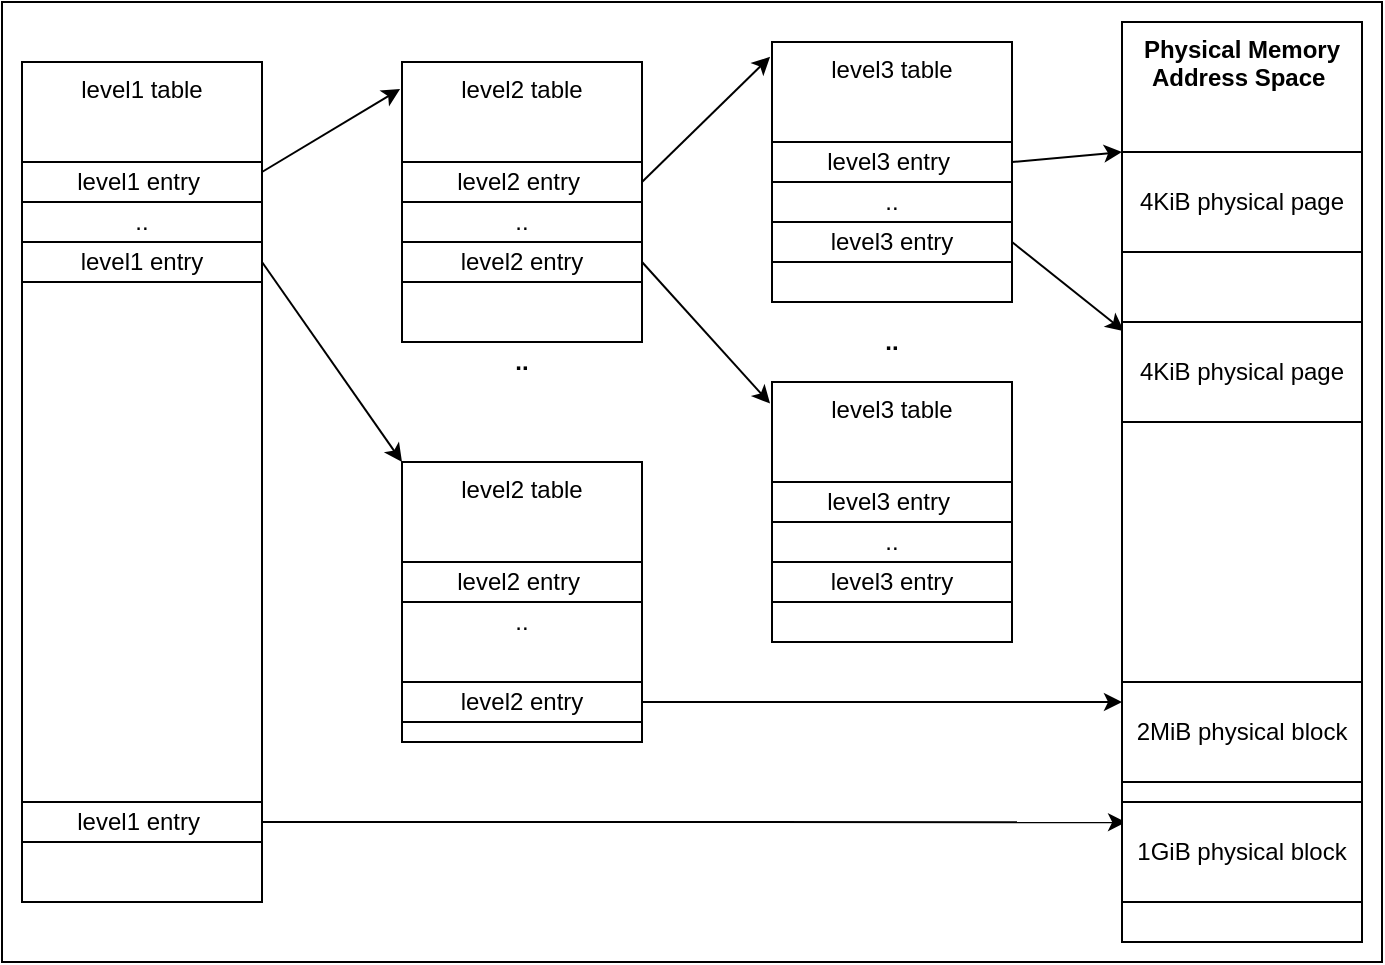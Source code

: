 <mxfile>
    <diagram id="jHKX-aJZ81fpsxbjzrVW" name="MMU-translation-tables">
        <mxGraphModel dx="769" dy="471" grid="1" gridSize="10" guides="1" tooltips="1" connect="1" arrows="1" fold="1" page="1" pageScale="1" pageWidth="850" pageHeight="1100" background="#FFFFFF" math="0" shadow="0">
            <root>
                <mxCell id="0"/>
                <mxCell id="1" parent="0"/>
                <mxCell id="60" value="" style="rounded=0;whiteSpace=wrap;html=1;" vertex="1" parent="1">
                    <mxGeometry x="40" y="110" width="690" height="480" as="geometry"/>
                </mxCell>
                <mxCell id="5" style="edgeStyle=none;html=1;exitX=1;exitY=0.25;exitDx=0;exitDy=0;entryX=-0.008;entryY=0.09;entryDx=0;entryDy=0;entryPerimeter=0;" parent="1" source="4" edge="1">
                    <mxGeometry relative="1" as="geometry">
                        <mxPoint x="239.04" y="153.5" as="targetPoint"/>
                    </mxGeometry>
                </mxCell>
                <mxCell id="2" value="level1 table" style="rounded=0;whiteSpace=wrap;html=1;verticalAlign=top;" parent="1" vertex="1">
                    <mxGeometry x="50" y="140" width="120" height="420" as="geometry"/>
                </mxCell>
                <mxCell id="4" value="level1 entry&amp;nbsp;" style="rounded=0;whiteSpace=wrap;html=1;" parent="1" vertex="1">
                    <mxGeometry x="50" y="190" width="120" height="20" as="geometry"/>
                </mxCell>
                <mxCell id="13" style="edgeStyle=none;html=1;exitX=1;exitY=0.5;exitDx=0;exitDy=0;entryX=-0.008;entryY=0.057;entryDx=0;entryDy=0;entryPerimeter=0;" parent="1" source="23" target="26" edge="1">
                    <mxGeometry relative="1" as="geometry">
                        <mxPoint x="360" y="190" as="sourcePoint"/>
                        <mxPoint x="410" y="143.45" as="targetPoint"/>
                    </mxGeometry>
                </mxCell>
                <mxCell id="46" style="edgeStyle=none;html=1;exitX=1;exitY=0.5;exitDx=0;exitDy=0;entryX=0;entryY=0;entryDx=0;entryDy=0;" parent="1" source="16" target="34" edge="1">
                    <mxGeometry relative="1" as="geometry"/>
                </mxCell>
                <mxCell id="16" value="level1 entry" style="rounded=0;whiteSpace=wrap;html=1;" parent="1" vertex="1">
                    <mxGeometry x="50" y="230" width="120" height="20" as="geometry"/>
                </mxCell>
                <mxCell id="18" value=".." style="text;html=1;align=center;verticalAlign=middle;whiteSpace=wrap;rounded=0;" parent="1" vertex="1">
                    <mxGeometry x="80" y="210" width="60" height="20" as="geometry"/>
                </mxCell>
                <mxCell id="21" value="&lt;b&gt;Physical Memory&lt;/b&gt;&lt;div&gt;&lt;b&gt;Address Space&amp;nbsp;&lt;/b&gt;&lt;/div&gt;" style="rounded=0;whiteSpace=wrap;html=1;verticalAlign=top;" parent="1" vertex="1">
                    <mxGeometry x="600" y="120" width="120" height="460" as="geometry"/>
                </mxCell>
                <mxCell id="22" value="level2 table" style="rounded=0;whiteSpace=wrap;html=1;verticalAlign=top;" parent="1" vertex="1">
                    <mxGeometry x="240" y="140" width="120" height="140" as="geometry"/>
                </mxCell>
                <mxCell id="23" value="level2 entry&amp;nbsp;" style="rounded=0;whiteSpace=wrap;html=1;" parent="1" vertex="1">
                    <mxGeometry x="240" y="190" width="120" height="20" as="geometry"/>
                </mxCell>
                <mxCell id="24" value="level2 entry" style="rounded=0;whiteSpace=wrap;html=1;" parent="1" vertex="1">
                    <mxGeometry x="240" y="230" width="120" height="20" as="geometry"/>
                </mxCell>
                <mxCell id="25" value=".." style="text;html=1;align=center;verticalAlign=middle;whiteSpace=wrap;rounded=0;" parent="1" vertex="1">
                    <mxGeometry x="270" y="210" width="60" height="20" as="geometry"/>
                </mxCell>
                <mxCell id="26" value="level3 table" style="rounded=0;whiteSpace=wrap;html=1;verticalAlign=top;" parent="1" vertex="1">
                    <mxGeometry x="425" y="130" width="120" height="130" as="geometry"/>
                </mxCell>
                <mxCell id="27" value="level3 entry&amp;nbsp;" style="rounded=0;whiteSpace=wrap;html=1;" parent="1" vertex="1">
                    <mxGeometry x="425" y="180" width="120" height="20" as="geometry"/>
                </mxCell>
                <mxCell id="55" style="edgeStyle=none;html=1;exitX=1;exitY=0.5;exitDx=0;exitDy=0;entryX=0.008;entryY=0.336;entryDx=0;entryDy=0;entryPerimeter=0;" parent="1" source="28" target="21" edge="1">
                    <mxGeometry relative="1" as="geometry"/>
                </mxCell>
                <mxCell id="28" value="level3 entry" style="rounded=0;whiteSpace=wrap;html=1;" parent="1" vertex="1">
                    <mxGeometry x="425" y="220" width="120" height="20" as="geometry"/>
                </mxCell>
                <mxCell id="29" value=".." style="text;html=1;align=center;verticalAlign=middle;whiteSpace=wrap;rounded=0;" parent="1" vertex="1">
                    <mxGeometry x="455" y="200" width="60" height="20" as="geometry"/>
                </mxCell>
                <mxCell id="34" value="level2 table" style="rounded=0;whiteSpace=wrap;html=1;verticalAlign=top;" parent="1" vertex="1">
                    <mxGeometry x="240" y="340" width="120" height="140" as="geometry"/>
                </mxCell>
                <mxCell id="35" value="level2 entry&amp;nbsp;" style="rounded=0;whiteSpace=wrap;html=1;" parent="1" vertex="1">
                    <mxGeometry x="240" y="390" width="120" height="20" as="geometry"/>
                </mxCell>
                <mxCell id="59" value="" style="edgeStyle=none;html=1;" parent="1" source="36" edge="1">
                    <mxGeometry relative="1" as="geometry">
                        <mxPoint x="600" y="460" as="targetPoint"/>
                    </mxGeometry>
                </mxCell>
                <mxCell id="36" value="level2 entry" style="rounded=0;whiteSpace=wrap;html=1;" parent="1" vertex="1">
                    <mxGeometry x="240" y="450" width="120" height="20" as="geometry"/>
                </mxCell>
                <mxCell id="37" value=".." style="text;html=1;align=center;verticalAlign=middle;whiteSpace=wrap;rounded=0;" parent="1" vertex="1">
                    <mxGeometry x="270" y="410" width="60" height="20" as="geometry"/>
                </mxCell>
                <mxCell id="38" value=".." style="text;html=1;align=center;verticalAlign=middle;whiteSpace=wrap;rounded=0;fontStyle=1" parent="1" vertex="1">
                    <mxGeometry x="270" y="280" width="60" height="20" as="geometry"/>
                </mxCell>
                <mxCell id="41" style="edgeStyle=none;html=1;exitX=1;exitY=0.5;exitDx=0;exitDy=0;entryX=0;entryY=0;entryDx=0;entryDy=0;" parent="1" source="27" target="43" edge="1">
                    <mxGeometry relative="1" as="geometry"/>
                </mxCell>
                <mxCell id="43" value="4KiB physical page" style="rounded=0;whiteSpace=wrap;html=1;verticalAlign=middle;" parent="1" vertex="1">
                    <mxGeometry x="600" y="185" width="120" height="50" as="geometry"/>
                </mxCell>
                <mxCell id="45" value="level1 entry&amp;nbsp;" style="rounded=0;whiteSpace=wrap;html=1;" parent="1" vertex="1">
                    <mxGeometry x="50" y="510" width="120" height="20" as="geometry"/>
                </mxCell>
                <mxCell id="47" style="edgeStyle=none;html=1;exitX=1;exitY=0.5;exitDx=0;exitDy=0;entryX=0.017;entryY=0.528;entryDx=0;entryDy=0;entryPerimeter=0;" parent="1" source="45" edge="1">
                    <mxGeometry relative="1" as="geometry">
                        <mxPoint x="602.04" y="520.08" as="targetPoint"/>
                    </mxGeometry>
                </mxCell>
                <mxCell id="48" value="level3 table" style="rounded=0;whiteSpace=wrap;html=1;verticalAlign=top;" parent="1" vertex="1">
                    <mxGeometry x="425" y="300" width="120" height="130" as="geometry"/>
                </mxCell>
                <mxCell id="49" value="level3 entry&amp;nbsp;" style="rounded=0;whiteSpace=wrap;html=1;" parent="1" vertex="1">
                    <mxGeometry x="425" y="350" width="120" height="20" as="geometry"/>
                </mxCell>
                <mxCell id="50" value="level3 entry" style="rounded=0;whiteSpace=wrap;html=1;" parent="1" vertex="1">
                    <mxGeometry x="425" y="390" width="120" height="20" as="geometry"/>
                </mxCell>
                <mxCell id="51" value=".." style="text;html=1;align=center;verticalAlign=middle;whiteSpace=wrap;rounded=0;" parent="1" vertex="1">
                    <mxGeometry x="455" y="370" width="60" height="20" as="geometry"/>
                </mxCell>
                <mxCell id="52" style="edgeStyle=none;html=1;exitX=1;exitY=0.5;exitDx=0;exitDy=0;entryX=-0.008;entryY=0.083;entryDx=0;entryDy=0;entryPerimeter=0;" parent="1" source="24" target="48" edge="1">
                    <mxGeometry relative="1" as="geometry"/>
                </mxCell>
                <mxCell id="53" value=".." style="text;html=1;align=center;verticalAlign=middle;whiteSpace=wrap;rounded=0;fontStyle=1" parent="1" vertex="1">
                    <mxGeometry x="455" y="270" width="60" height="20" as="geometry"/>
                </mxCell>
                <mxCell id="54" value="1GiB physical block" style="rounded=0;whiteSpace=wrap;html=1;verticalAlign=middle;" parent="1" vertex="1">
                    <mxGeometry x="600" y="510" width="120" height="50" as="geometry"/>
                </mxCell>
                <mxCell id="56" value="4KiB physical page" style="rounded=0;whiteSpace=wrap;html=1;verticalAlign=middle;" parent="1" vertex="1">
                    <mxGeometry x="600" y="270" width="120" height="50" as="geometry"/>
                </mxCell>
                <mxCell id="57" value="2MiB physical block" style="rounded=0;whiteSpace=wrap;html=1;verticalAlign=middle;" parent="1" vertex="1">
                    <mxGeometry x="600" y="450" width="120" height="50" as="geometry"/>
                </mxCell>
            </root>
        </mxGraphModel>
    </diagram>
    <diagram id="19NJHDYWH1DTI_2Ko0ok" name="VA-to-PA-identity-mapping">
        <mxGraphModel dx="546" dy="543" grid="1" gridSize="10" guides="1" tooltips="1" connect="1" arrows="1" fold="1" page="1" pageScale="1" pageWidth="850" pageHeight="1100" math="0" shadow="0">
            <root>
                <mxCell id="0"/>
                <mxCell id="1" parent="0"/>
                <mxCell id="-wuazqlye2-hwq_xDiSD-44" value="" style="rounded=0;whiteSpace=wrap;html=1;" vertex="1" parent="1">
                    <mxGeometry x="30" y="130" width="1380" height="290" as="geometry"/>
                </mxCell>
                <mxCell id="Z0Yr65Eairota3UuIWzl-1" value="" style="rounded=0;whiteSpace=wrap;html=1;" parent="1" vertex="1">
                    <mxGeometry x="205" y="160" width="150" height="240" as="geometry"/>
                </mxCell>
                <mxCell id="bnr9QyOX7NHk-cuvhQdY-1" value="Level1 table" style="text;html=1;align=center;verticalAlign=middle;whiteSpace=wrap;rounded=0;" vertex="1" parent="1">
                    <mxGeometry x="235" y="130" width="90" height="30" as="geometry"/>
                </mxCell>
                <mxCell id="bnr9QyOX7NHk-cuvhQdY-92" style="edgeStyle=none;html=1;exitX=1;exitY=0.5;exitDx=0;exitDy=0;entryX=0;entryY=0.5;entryDx=0;entryDy=0;" edge="1" parent="1" source="bnr9QyOX7NHk-cuvhQdY-2" target="bnr9QyOX7NHk-cuvhQdY-41">
                    <mxGeometry relative="1" as="geometry"/>
                </mxCell>
                <mxCell id="bnr9QyOX7NHk-cuvhQdY-2" value="1st Gigabytte" style="rounded=0;whiteSpace=wrap;html=1;fillColor=#eeeeee;strokeColor=#36393d;" vertex="1" parent="1">
                    <mxGeometry x="205" y="160" width="150" height="30" as="geometry"/>
                </mxCell>
                <mxCell id="bnr9QyOX7NHk-cuvhQdY-4" value="VA 0x0000_0000_0000_0000" style="text;html=1;align=center;verticalAlign=middle;whiteSpace=wrap;rounded=0;" vertex="1" parent="1">
                    <mxGeometry x="35" y="150" width="160" height="30" as="geometry"/>
                </mxCell>
                <mxCell id="bnr9QyOX7NHk-cuvhQdY-6" value="2nd Gigabyte" style="rounded=0;whiteSpace=wrap;html=1;fillColor=#eeeeee;strokeColor=#36393d;" vertex="1" parent="1">
                    <mxGeometry x="205" y="190" width="150" height="30" as="geometry"/>
                </mxCell>
                <mxCell id="bnr9QyOX7NHk-cuvhQdY-7" value="VA 0x0000_0000_4000_0000" style="text;html=1;align=center;verticalAlign=middle;whiteSpace=wrap;rounded=0;" vertex="1" parent="1">
                    <mxGeometry x="35" y="180" width="160" height="30" as="geometry"/>
                </mxCell>
                <mxCell id="bnr9QyOX7NHk-cuvhQdY-8" value="4th Gigabyte" style="rounded=0;whiteSpace=wrap;html=1;fillColor=#eeeeee;strokeColor=#36393d;" vertex="1" parent="1">
                    <mxGeometry x="205" y="250" width="150" height="30" as="geometry"/>
                </mxCell>
                <mxCell id="bnr9QyOX7NHk-cuvhQdY-9" value=".." style="text;html=1;align=center;verticalAlign=middle;whiteSpace=wrap;rounded=0;" vertex="1" parent="1">
                    <mxGeometry x="250" y="280" width="60" height="30" as="geometry"/>
                </mxCell>
                <mxCell id="bnr9QyOX7NHk-cuvhQdY-10" value=".." style="text;html=1;align=center;verticalAlign=middle;whiteSpace=wrap;rounded=0;" vertex="1" parent="1">
                    <mxGeometry x="250" y="220" width="60" height="30" as="geometry"/>
                </mxCell>
                <mxCell id="bnr9QyOX7NHk-cuvhQdY-13" value="8th Gigabyte" style="rounded=0;whiteSpace=wrap;html=1;fillColor=#eeeeee;strokeColor=#36393d;" vertex="1" parent="1">
                    <mxGeometry x="205" y="310" width="150" height="30" as="geometry"/>
                </mxCell>
                <mxCell id="bnr9QyOX7NHk-cuvhQdY-14" value=".." style="text;html=1;align=center;verticalAlign=middle;whiteSpace=wrap;rounded=0;" vertex="1" parent="1">
                    <mxGeometry x="250" y="340" width="60" height="30" as="geometry"/>
                </mxCell>
                <mxCell id="bnr9QyOX7NHk-cuvhQdY-15" value="512th Gigabyte" style="rounded=0;whiteSpace=wrap;html=1;fillColor=#eeeeee;strokeColor=#36393d;" vertex="1" parent="1">
                    <mxGeometry x="205" y="370" width="150" height="30" as="geometry"/>
                </mxCell>
                <mxCell id="bnr9QyOX7NHk-cuvhQdY-16" value="VA 0x0000_0000_C000_0000" style="text;html=1;align=center;verticalAlign=middle;whiteSpace=wrap;rounded=0;" vertex="1" parent="1">
                    <mxGeometry x="30" y="240" width="170" height="30" as="geometry"/>
                </mxCell>
                <mxCell id="bnr9QyOX7NHk-cuvhQdY-17" value="VA 0x0000_0001_0000_0000" style="text;html=1;align=center;verticalAlign=middle;whiteSpace=wrap;rounded=0;" vertex="1" parent="1">
                    <mxGeometry x="35" y="270" width="160" height="30" as="geometry"/>
                </mxCell>
                <mxCell id="bnr9QyOX7NHk-cuvhQdY-18" value="VA 0x0000_0001_C000_0000" style="text;html=1;align=center;verticalAlign=middle;whiteSpace=wrap;rounded=0;" vertex="1" parent="1">
                    <mxGeometry x="30" y="300" width="170" height="30" as="geometry"/>
                </mxCell>
                <mxCell id="bnr9QyOX7NHk-cuvhQdY-19" value="VA 0x0000_0002_0000_0000" style="text;html=1;align=center;verticalAlign=middle;whiteSpace=wrap;rounded=0;" vertex="1" parent="1">
                    <mxGeometry x="35" y="330" width="160" height="30" as="geometry"/>
                </mxCell>
                <mxCell id="bnr9QyOX7NHk-cuvhQdY-20" value="VA 0x0000_007F_C000_0000" style="text;html=1;align=center;verticalAlign=middle;whiteSpace=wrap;rounded=0;" vertex="1" parent="1">
                    <mxGeometry x="30" y="360" width="170" height="30" as="geometry"/>
                </mxCell>
                <mxCell id="bnr9QyOX7NHk-cuvhQdY-21" value="VA 0x0000_0080_0000_0000" style="text;html=1;align=center;verticalAlign=middle;whiteSpace=wrap;rounded=0;" vertex="1" parent="1">
                    <mxGeometry x="35" y="390" width="160" height="30" as="geometry"/>
                </mxCell>
                <mxCell id="bnr9QyOX7NHk-cuvhQdY-39" value="" style="rounded=0;whiteSpace=wrap;html=1;" vertex="1" parent="1">
                    <mxGeometry x="555" y="160" width="150" height="240" as="geometry"/>
                </mxCell>
                <mxCell id="bnr9QyOX7NHk-cuvhQdY-40" value="Level2 table" style="text;html=1;align=center;verticalAlign=middle;whiteSpace=wrap;rounded=0;" vertex="1" parent="1">
                    <mxGeometry x="585" y="130" width="90" height="30" as="geometry"/>
                </mxCell>
                <mxCell id="-wuazqlye2-hwq_xDiSD-40" style="edgeStyle=none;html=1;" edge="1" parent="1" source="bnr9QyOX7NHk-cuvhQdY-41" target="bnr9QyOX7NHk-cuvhQdY-76">
                    <mxGeometry relative="1" as="geometry"/>
                </mxCell>
                <mxCell id="bnr9QyOX7NHk-cuvhQdY-41" value="1st 2-Megabytte" style="rounded=0;whiteSpace=wrap;html=1;fillColor=#eeeeee;strokeColor=#36393d;" vertex="1" parent="1">
                    <mxGeometry x="555" y="160" width="150" height="30" as="geometry"/>
                </mxCell>
                <mxCell id="bnr9QyOX7NHk-cuvhQdY-42" value="VA 0x0000_0000_0000_0000" style="text;html=1;align=center;verticalAlign=middle;whiteSpace=wrap;rounded=0;" vertex="1" parent="1">
                    <mxGeometry x="385" y="150" width="160" height="30" as="geometry"/>
                </mxCell>
                <mxCell id="bnr9QyOX7NHk-cuvhQdY-43" value="2nd 2-Megabyte" style="rounded=0;whiteSpace=wrap;html=1;fillColor=#eeeeee;strokeColor=#36393d;" vertex="1" parent="1">
                    <mxGeometry x="555" y="190" width="150" height="30" as="geometry"/>
                </mxCell>
                <mxCell id="bnr9QyOX7NHk-cuvhQdY-44" value="VA 0x0000_0000_0020_0000" style="text;html=1;align=center;verticalAlign=middle;whiteSpace=wrap;rounded=0;" vertex="1" parent="1">
                    <mxGeometry x="385" y="180" width="160" height="30" as="geometry"/>
                </mxCell>
                <mxCell id="bnr9QyOX7NHk-cuvhQdY-45" value="4th 2-Megabyte" style="rounded=0;whiteSpace=wrap;html=1;fillColor=#eeeeee;strokeColor=#36393d;" vertex="1" parent="1">
                    <mxGeometry x="555" y="250" width="150" height="30" as="geometry"/>
                </mxCell>
                <mxCell id="bnr9QyOX7NHk-cuvhQdY-46" value=".." style="text;html=1;align=center;verticalAlign=middle;whiteSpace=wrap;rounded=0;" vertex="1" parent="1">
                    <mxGeometry x="600" y="280" width="60" height="30" as="geometry"/>
                </mxCell>
                <mxCell id="bnr9QyOX7NHk-cuvhQdY-47" value=".." style="text;html=1;align=center;verticalAlign=middle;whiteSpace=wrap;rounded=0;" vertex="1" parent="1">
                    <mxGeometry x="600" y="220" width="60" height="30" as="geometry"/>
                </mxCell>
                <mxCell id="bnr9QyOX7NHk-cuvhQdY-48" value="8th 2-Megabyte" style="rounded=0;whiteSpace=wrap;html=1;fillColor=#eeeeee;strokeColor=#36393d;" vertex="1" parent="1">
                    <mxGeometry x="555" y="310" width="150" height="30" as="geometry"/>
                </mxCell>
                <mxCell id="bnr9QyOX7NHk-cuvhQdY-49" value=".." style="text;html=1;align=center;verticalAlign=middle;whiteSpace=wrap;rounded=0;" vertex="1" parent="1">
                    <mxGeometry x="600" y="340" width="60" height="30" as="geometry"/>
                </mxCell>
                <mxCell id="bnr9QyOX7NHk-cuvhQdY-50" value="512th 2-Megabyte" style="rounded=0;whiteSpace=wrap;html=1;fillColor=#eeeeee;strokeColor=#36393d;" vertex="1" parent="1">
                    <mxGeometry x="555" y="370" width="150" height="30" as="geometry"/>
                </mxCell>
                <mxCell id="bnr9QyOX7NHk-cuvhQdY-51" value="VA 0x0000_0000_0060_0000" style="text;html=1;align=center;verticalAlign=middle;whiteSpace=wrap;rounded=0;" vertex="1" parent="1">
                    <mxGeometry x="380" y="240" width="170" height="30" as="geometry"/>
                </mxCell>
                <mxCell id="bnr9QyOX7NHk-cuvhQdY-52" value="VA 0x0000_0000_0080_0000" style="text;html=1;align=center;verticalAlign=middle;whiteSpace=wrap;rounded=0;" vertex="1" parent="1">
                    <mxGeometry x="385" y="270" width="160" height="30" as="geometry"/>
                </mxCell>
                <mxCell id="bnr9QyOX7NHk-cuvhQdY-53" value="VA 0x0000_0000_0E0_0000" style="text;html=1;align=center;verticalAlign=middle;whiteSpace=wrap;rounded=0;" vertex="1" parent="1">
                    <mxGeometry x="380" y="300" width="170" height="30" as="geometry"/>
                </mxCell>
                <mxCell id="bnr9QyOX7NHk-cuvhQdY-54" value="VA 0x0000_0000_0100_0000" style="text;html=1;align=center;verticalAlign=middle;whiteSpace=wrap;rounded=0;" vertex="1" parent="1">
                    <mxGeometry x="385" y="330" width="160" height="30" as="geometry"/>
                </mxCell>
                <mxCell id="bnr9QyOX7NHk-cuvhQdY-55" value="VA 0x0000_0000_3FE0_0000" style="text;html=1;align=center;verticalAlign=middle;whiteSpace=wrap;rounded=0;" vertex="1" parent="1">
                    <mxGeometry x="380" y="360" width="170" height="30" as="geometry"/>
                </mxCell>
                <mxCell id="bnr9QyOX7NHk-cuvhQdY-56" value="VA 0x0000_0000_4000_0000" style="text;html=1;align=center;verticalAlign=middle;whiteSpace=wrap;rounded=0;" vertex="1" parent="1">
                    <mxGeometry x="385" y="390" width="160" height="30" as="geometry"/>
                </mxCell>
                <mxCell id="bnr9QyOX7NHk-cuvhQdY-74" value="" style="rounded=0;whiteSpace=wrap;html=1;" vertex="1" parent="1">
                    <mxGeometry x="905" y="160" width="150" height="240" as="geometry"/>
                </mxCell>
                <mxCell id="bnr9QyOX7NHk-cuvhQdY-75" value="Level3 table" style="text;html=1;align=center;verticalAlign=middle;whiteSpace=wrap;rounded=0;" vertex="1" parent="1">
                    <mxGeometry x="935" y="130" width="90" height="30" as="geometry"/>
                </mxCell>
                <mxCell id="-wuazqlye2-hwq_xDiSD-41" style="edgeStyle=none;html=1;exitX=1;exitY=0.5;exitDx=0;exitDy=0;entryX=0;entryY=0.058;entryDx=0;entryDy=0;entryPerimeter=0;" edge="1" parent="1" source="bnr9QyOX7NHk-cuvhQdY-76" target="-wuazqlye2-hwq_xDiSD-24">
                    <mxGeometry relative="1" as="geometry">
                        <mxPoint x="1270" y="176" as="targetPoint"/>
                    </mxGeometry>
                </mxCell>
                <mxCell id="bnr9QyOX7NHk-cuvhQdY-76" value="1st 4-Kilobyte page" style="rounded=0;whiteSpace=wrap;html=1;fillColor=#eeeeee;strokeColor=#36393d;" vertex="1" parent="1">
                    <mxGeometry x="905" y="160" width="150" height="30" as="geometry"/>
                </mxCell>
                <mxCell id="bnr9QyOX7NHk-cuvhQdY-77" value="VA 0x0000_0000_0000_0000" style="text;html=1;align=center;verticalAlign=middle;whiteSpace=wrap;rounded=0;" vertex="1" parent="1">
                    <mxGeometry x="735" y="150" width="160" height="30" as="geometry"/>
                </mxCell>
                <mxCell id="bnr9QyOX7NHk-cuvhQdY-78" value="2nd 4-Kilobyte page" style="rounded=0;whiteSpace=wrap;html=1;fillColor=#eeeeee;strokeColor=#36393d;" vertex="1" parent="1">
                    <mxGeometry x="905" y="190" width="150" height="30" as="geometry"/>
                </mxCell>
                <mxCell id="bnr9QyOX7NHk-cuvhQdY-79" value="VA 0x0000_0000_0000_1000" style="text;html=1;align=center;verticalAlign=middle;whiteSpace=wrap;rounded=0;" vertex="1" parent="1">
                    <mxGeometry x="735" y="180" width="160" height="30" as="geometry"/>
                </mxCell>
                <mxCell id="bnr9QyOX7NHk-cuvhQdY-80" value="4th 4-Kilobyte page" style="rounded=0;whiteSpace=wrap;html=1;fillColor=#eeeeee;strokeColor=#36393d;" vertex="1" parent="1">
                    <mxGeometry x="905" y="250" width="150" height="30" as="geometry"/>
                </mxCell>
                <mxCell id="bnr9QyOX7NHk-cuvhQdY-81" value=".." style="text;html=1;align=center;verticalAlign=middle;whiteSpace=wrap;rounded=0;" vertex="1" parent="1">
                    <mxGeometry x="950" y="280" width="60" height="30" as="geometry"/>
                </mxCell>
                <mxCell id="bnr9QyOX7NHk-cuvhQdY-82" value=".." style="text;html=1;align=center;verticalAlign=middle;whiteSpace=wrap;rounded=0;" vertex="1" parent="1">
                    <mxGeometry x="950" y="220" width="60" height="30" as="geometry"/>
                </mxCell>
                <mxCell id="bnr9QyOX7NHk-cuvhQdY-83" value="8th 4-Kilobyte page" style="rounded=0;whiteSpace=wrap;html=1;fillColor=#eeeeee;strokeColor=#36393d;" vertex="1" parent="1">
                    <mxGeometry x="905" y="310" width="150" height="30" as="geometry"/>
                </mxCell>
                <mxCell id="bnr9QyOX7NHk-cuvhQdY-84" value=".." style="text;html=1;align=center;verticalAlign=middle;whiteSpace=wrap;rounded=0;" vertex="1" parent="1">
                    <mxGeometry x="950" y="340" width="60" height="30" as="geometry"/>
                </mxCell>
                <mxCell id="bnr9QyOX7NHk-cuvhQdY-85" value="512th 4-Kilobyte page" style="rounded=0;whiteSpace=wrap;html=1;fillColor=#eeeeee;strokeColor=#36393d;" vertex="1" parent="1">
                    <mxGeometry x="905" y="370" width="150" height="30" as="geometry"/>
                </mxCell>
                <mxCell id="bnr9QyOX7NHk-cuvhQdY-86" value="VA 0x0000_0000_0000_3000" style="text;html=1;align=center;verticalAlign=middle;whiteSpace=wrap;rounded=0;" vertex="1" parent="1">
                    <mxGeometry x="730" y="240" width="170" height="30" as="geometry"/>
                </mxCell>
                <mxCell id="bnr9QyOX7NHk-cuvhQdY-87" value="VA 0x0000_0000_0000_4000" style="text;html=1;align=center;verticalAlign=middle;whiteSpace=wrap;rounded=0;" vertex="1" parent="1">
                    <mxGeometry x="735" y="270" width="160" height="30" as="geometry"/>
                </mxCell>
                <mxCell id="bnr9QyOX7NHk-cuvhQdY-88" value="VA 0x0000_0000_0000_7000" style="text;html=1;align=center;verticalAlign=middle;whiteSpace=wrap;rounded=0;" vertex="1" parent="1">
                    <mxGeometry x="730" y="300" width="170" height="30" as="geometry"/>
                </mxCell>
                <mxCell id="bnr9QyOX7NHk-cuvhQdY-89" value="VA 0x0000_0000_0000_8000" style="text;html=1;align=center;verticalAlign=middle;whiteSpace=wrap;rounded=0;" vertex="1" parent="1">
                    <mxGeometry x="735" y="330" width="160" height="30" as="geometry"/>
                </mxCell>
                <mxCell id="bnr9QyOX7NHk-cuvhQdY-90" value="VA 0x0000_0000_001F_3000" style="text;html=1;align=center;verticalAlign=middle;whiteSpace=wrap;rounded=0;" vertex="1" parent="1">
                    <mxGeometry x="730" y="360" width="170" height="30" as="geometry"/>
                </mxCell>
                <mxCell id="bnr9QyOX7NHk-cuvhQdY-91" value="VA 0x0000_0000_0020_0000" style="text;html=1;align=center;verticalAlign=middle;whiteSpace=wrap;rounded=0;" vertex="1" parent="1">
                    <mxGeometry x="735" y="390" width="160" height="30" as="geometry"/>
                </mxCell>
                <mxCell id="-wuazqlye2-hwq_xDiSD-23" value="physical page 0" style="text;html=1;align=center;verticalAlign=middle;whiteSpace=wrap;rounded=0;" vertex="1" parent="1">
                    <mxGeometry x="1280" y="130" width="90" height="30" as="geometry"/>
                </mxCell>
                <mxCell id="-wuazqlye2-hwq_xDiSD-24" value="1st 4KiB page" style="rounded=0;whiteSpace=wrap;html=1;fillColor=#eeeeee;strokeColor=#36393d;" vertex="1" parent="1">
                    <mxGeometry x="1250" y="160" width="150" height="240" as="geometry"/>
                </mxCell>
                <mxCell id="-wuazqlye2-hwq_xDiSD-25" value="PA 0x0000_0000_0000_0000" style="text;html=1;align=center;verticalAlign=middle;whiteSpace=wrap;rounded=0;" vertex="1" parent="1">
                    <mxGeometry x="1080" y="150" width="160" height="30" as="geometry"/>
                </mxCell>
                <mxCell id="-wuazqlye2-hwq_xDiSD-39" value="PA 0x0000_0000_0000_1000" style="text;html=1;align=center;verticalAlign=middle;whiteSpace=wrap;rounded=0;" vertex="1" parent="1">
                    <mxGeometry x="1080" y="390" width="160" height="30" as="geometry"/>
                </mxCell>
            </root>
        </mxGraphModel>
    </diagram>
    <diagram id="dsb8ZNLDPXDIVBwBIxdl" name="baremetal_memory_map1">
        <mxGraphModel dx="699" dy="423" grid="1" gridSize="10" guides="1" tooltips="1" connect="1" arrows="1" fold="1" page="1" pageScale="1" pageWidth="850" pageHeight="1100" background="#FFFFFF" math="0" shadow="0">
            <root>
                <mxCell id="0"/>
                <mxCell id="1" parent="0"/>
                <mxCell id="9pEusxraPErxSle0Z_pp-1" value="DRAM" style="rounded=0;whiteSpace=wrap;html=1;verticalAlign=top;" parent="1" vertex="1">
                    <mxGeometry x="280" y="130" width="160" height="510" as="geometry"/>
                </mxCell>
                <mxCell id="9pEusxraPErxSle0Z_pp-6" style="edgeStyle=none;html=1;" parent="1" edge="1">
                    <mxGeometry relative="1" as="geometry">
                        <mxPoint x="440" y="190" as="targetPoint"/>
                        <mxPoint x="440" y="190" as="sourcePoint"/>
                        <Array as="points">
                            <mxPoint x="480" y="190"/>
                        </Array>
                    </mxGeometry>
                </mxCell>
                <mxCell id="9pEusxraPErxSle0Z_pp-2" value=".text" style="rounded=0;whiteSpace=wrap;html=1;fillColor=#f5f5f5;fontColor=#333333;strokeColor=#666666;" parent="1" vertex="1">
                    <mxGeometry x="280" y="190" width="160" height="80" as="geometry"/>
                </mxCell>
                <mxCell id="9pEusxraPErxSle0Z_pp-3" value="0x0000_0000_0000_0000" style="text;html=1;align=center;verticalAlign=middle;whiteSpace=wrap;rounded=0;" parent="1" vertex="1">
                    <mxGeometry x="120" y="120" width="160" height="30" as="geometry"/>
                </mxCell>
                <mxCell id="9pEusxraPErxSle0Z_pp-4" value="0x0000_0000_0008_0000" style="text;html=1;align=center;verticalAlign=middle;whiteSpace=wrap;rounded=0;" parent="1" vertex="1">
                    <mxGeometry x="120" y="180" width="160" height="30" as="geometry"/>
                </mxCell>
                <mxCell id="9pEusxraPErxSle0Z_pp-7" value="reset_handler" style="text;html=1;align=center;verticalAlign=middle;whiteSpace=wrap;rounded=0;" parent="1" vertex="1">
                    <mxGeometry x="490" y="170" width="60" height="30" as="geometry"/>
                </mxCell>
                <mxCell id="9pEusxraPErxSle0Z_pp-8" value=".ARM.exidx" style="rounded=0;whiteSpace=wrap;html=1;" parent="1" vertex="1">
                    <mxGeometry x="280" y="310" width="160" height="40" as="geometry"/>
                </mxCell>
                <mxCell id="9pEusxraPErxSle0Z_pp-9" value=".ARM.extab" style="rounded=0;whiteSpace=wrap;html=1;" parent="1" vertex="1">
                    <mxGeometry x="280" y="270" width="160" height="40" as="geometry"/>
                </mxCell>
                <mxCell id="9pEusxraPErxSle0Z_pp-15" value=".rodata" style="rounded=0;whiteSpace=wrap;html=1;fillColor=#f5f5f5;fontColor=#333333;strokeColor=#666666;" parent="1" vertex="1">
                    <mxGeometry x="280" y="350" width="160" height="50" as="geometry"/>
                </mxCell>
                <mxCell id="9pEusxraPErxSle0Z_pp-16" value=".data" style="rounded=0;whiteSpace=wrap;html=1;fillColor=#f5f5f5;fontColor=#333333;strokeColor=#666666;" parent="1" vertex="1">
                    <mxGeometry x="280" y="400" width="160" height="50" as="geometry"/>
                </mxCell>
                <mxCell id="9pEusxraPErxSle0Z_pp-17" value=".bss" style="rounded=0;whiteSpace=wrap;html=1;fillColor=#f5f5f5;fontColor=#333333;strokeColor=#666666;" parent="1" vertex="1">
                    <mxGeometry x="280" y="450" width="160" height="50" as="geometry"/>
                </mxCell>
                <mxCell id="9pEusxraPErxSle0Z_pp-18" value=".stack" style="rounded=0;whiteSpace=wrap;html=1;fillColor=#f5f5f5;fontColor=#333333;strokeColor=#666666;" parent="1" vertex="1">
                    <mxGeometry x="280" y="500" width="160" height="50" as="geometry"/>
                </mxCell>
                <mxCell id="9pEusxraPErxSle0Z_pp-21" value=".mmu_translation_tables" style="rounded=0;whiteSpace=wrap;html=1;fillColor=#f5f5f5;fontColor=#333333;strokeColor=#666666;" parent="1" vertex="1">
                    <mxGeometry x="280" y="570" width="160" height="50" as="geometry"/>
                </mxCell>
            </root>
        </mxGraphModel>
    </diagram>
    <diagram name="aarch64_interrupt_vector_table" id="Pwn4jDakmaNy6Jo2W2KQ">
        <mxGraphModel dx="479" dy="423" grid="1" gridSize="10" guides="1" tooltips="1" connect="1" arrows="1" fold="1" page="1" pageScale="1" pageWidth="850" pageHeight="1100" background="#FFFFFF" math="0" shadow="0">
            <root>
                <mxCell id="PW-snjVnyso2KWmxamMl-0"/>
                <mxCell id="PW-snjVnyso2KWmxamMl-1" parent="PW-snjVnyso2KWmxamMl-0"/>
                <mxCell id="7ssWJsqCxaDOByAu6W-7-45" value="" style="rounded=0;whiteSpace=wrap;html=1;" vertex="1" parent="PW-snjVnyso2KWmxamMl-1">
                    <mxGeometry x="80" y="130" width="610" height="900" as="geometry"/>
                </mxCell>
                <mxCell id="PW-snjVnyso2KWmxamMl-2" value="Vectors when taking exception/interrupt from same privileged ELx (x &amp;gt; 0)&lt;div&gt;&lt;span style=&quot;background-color: transparent;&quot;&gt;that was using SP EL0&lt;/span&gt;&lt;/div&gt;" style="rounded=0;whiteSpace=wrap;html=1;verticalAlign=top;" vertex="1" parent="PW-snjVnyso2KWmxamMl-1">
                    <mxGeometry x="170" y="140" width="420" height="220" as="geometry"/>
                </mxCell>
                <mxCell id="PW-snjVnyso2KWmxamMl-3" style="edgeStyle=none;html=1;entryX=1;entryY=0;entryDx=0;entryDy=0;" edge="1" parent="PW-snjVnyso2KWmxamMl-1" target="PW-snjVnyso2KWmxamMl-9">
                    <mxGeometry relative="1" as="geometry">
                        <mxPoint x="570" y="190" as="targetPoint"/>
                        <mxPoint x="570" y="190" as="sourcePoint"/>
                        <Array as="points">
                            <mxPoint x="620" y="190"/>
                        </Array>
                    </mxGeometry>
                </mxCell>
                <mxCell id="PW-snjVnyso2KWmxamMl-6" value="offset 0x0" style="text;html=1;align=center;verticalAlign=middle;whiteSpace=wrap;rounded=0;" vertex="1" parent="PW-snjVnyso2KWmxamMl-1">
                    <mxGeometry x="110" y="180" width="60" height="30" as="geometry"/>
                </mxCell>
                <mxCell id="PW-snjVnyso2KWmxamMl-7" value="VBAR_EL1" style="text;html=1;align=center;verticalAlign=middle;whiteSpace=wrap;rounded=0;" vertex="1" parent="PW-snjVnyso2KWmxamMl-1">
                    <mxGeometry x="620" y="170" width="60" height="30" as="geometry"/>
                </mxCell>
                <mxCell id="PW-snjVnyso2KWmxamMl-9" value="Synchronous exception handler branch instruction&amp;nbsp;&lt;div&gt;(or up to 32 inline instructions)&lt;/div&gt;" style="rounded=0;whiteSpace=wrap;html=1;fillColor=#eeeeee;strokeColor=#36393d;" vertex="1" parent="PW-snjVnyso2KWmxamMl-1">
                    <mxGeometry x="185" y="190" width="390" height="40" as="geometry"/>
                </mxCell>
                <mxCell id="7ssWJsqCxaDOByAu6W-7-1" value="&lt;span style=&quot;color: rgb(0, 0, 0);&quot;&gt;IRQ interrupt handler branch instruction&amp;nbsp;&lt;/span&gt;&lt;div&gt;&lt;span style=&quot;color: rgb(0, 0, 0);&quot;&gt;(or up to 32 inline instructions)&lt;/span&gt;&lt;/div&gt;" style="rounded=0;whiteSpace=wrap;html=1;fillColor=#eeeeee;strokeColor=#36393d;" vertex="1" parent="PW-snjVnyso2KWmxamMl-1">
                    <mxGeometry x="185" y="230" width="390" height="40" as="geometry"/>
                </mxCell>
                <mxCell id="7ssWJsqCxaDOByAu6W-7-2" value="offset 0x80" style="text;html=1;align=center;verticalAlign=middle;whiteSpace=wrap;rounded=0;" vertex="1" parent="PW-snjVnyso2KWmxamMl-1">
                    <mxGeometry x="100" y="220" width="70" height="30" as="geometry"/>
                </mxCell>
                <mxCell id="7ssWJsqCxaDOByAu6W-7-3" value="&lt;span style=&quot;color: rgb(0, 0, 0);&quot;&gt;FIQ interrupt handler branch instruction&amp;nbsp;&lt;/span&gt;&lt;div&gt;&lt;span style=&quot;color: rgb(0, 0, 0);&quot;&gt;(or up to 32 inline instructions)&lt;/span&gt;&lt;/div&gt;" style="rounded=0;whiteSpace=wrap;html=1;fillColor=#eeeeee;strokeColor=#36393d;" vertex="1" parent="PW-snjVnyso2KWmxamMl-1">
                    <mxGeometry x="185" y="270" width="390" height="40" as="geometry"/>
                </mxCell>
                <mxCell id="7ssWJsqCxaDOByAu6W-7-4" value="offset 0x100" style="text;html=1;align=center;verticalAlign=middle;whiteSpace=wrap;rounded=0;" vertex="1" parent="PW-snjVnyso2KWmxamMl-1">
                    <mxGeometry x="90" y="260" width="80" height="30" as="geometry"/>
                </mxCell>
                <mxCell id="7ssWJsqCxaDOByAu6W-7-5" value="&lt;span style=&quot;color: rgb(0, 0, 0);&quot;&gt;SError exception handler branch instruction&amp;nbsp;&lt;/span&gt;&lt;div&gt;&lt;span style=&quot;color: rgb(0, 0, 0);&quot;&gt;(or up to 32 inline instructions)&lt;/span&gt;&lt;/div&gt;" style="rounded=0;whiteSpace=wrap;html=1;fillColor=#eeeeee;strokeColor=#36393d;" vertex="1" parent="PW-snjVnyso2KWmxamMl-1">
                    <mxGeometry x="185" y="310" width="390" height="40" as="geometry"/>
                </mxCell>
                <mxCell id="7ssWJsqCxaDOByAu6W-7-6" value="offset 0x180" style="text;html=1;align=center;verticalAlign=middle;whiteSpace=wrap;rounded=0;" vertex="1" parent="PW-snjVnyso2KWmxamMl-1">
                    <mxGeometry x="90" y="300" width="80" height="30" as="geometry"/>
                </mxCell>
                <mxCell id="7ssWJsqCxaDOByAu6W-7-18" value="Vectors when taking exception/interrupt from same privileged ELx (x &amp;gt; 0)&lt;div&gt;&amp;nbsp;that was using SP ELx&lt;/div&gt;" style="rounded=0;whiteSpace=wrap;html=1;verticalAlign=top;" vertex="1" parent="PW-snjVnyso2KWmxamMl-1">
                    <mxGeometry x="170" y="360" width="420" height="220" as="geometry"/>
                </mxCell>
                <mxCell id="7ssWJsqCxaDOByAu6W-7-19" value="offset 0x200" style="text;html=1;align=center;verticalAlign=middle;whiteSpace=wrap;rounded=0;" vertex="1" parent="PW-snjVnyso2KWmxamMl-1">
                    <mxGeometry x="90" y="400" width="80" height="30" as="geometry"/>
                </mxCell>
                <mxCell id="7ssWJsqCxaDOByAu6W-7-20" value="Synchronous exception handler branch instruction&amp;nbsp;&lt;div&gt;(or up to 32 inline instructions)&lt;/div&gt;" style="rounded=0;whiteSpace=wrap;html=1;fillColor=#eeeeee;strokeColor=#36393d;" vertex="1" parent="PW-snjVnyso2KWmxamMl-1">
                    <mxGeometry x="185" y="410" width="390" height="40" as="geometry"/>
                </mxCell>
                <mxCell id="7ssWJsqCxaDOByAu6W-7-21" value="&lt;span style=&quot;color: rgb(0, 0, 0);&quot;&gt;IRQ interrupt handler branch instruction&amp;nbsp;&lt;/span&gt;&lt;div&gt;&lt;span style=&quot;color: rgb(0, 0, 0);&quot;&gt;(or up to 32 inline instructions)&lt;/span&gt;&lt;/div&gt;" style="rounded=0;whiteSpace=wrap;html=1;fillColor=#eeeeee;strokeColor=#36393d;" vertex="1" parent="PW-snjVnyso2KWmxamMl-1">
                    <mxGeometry x="185" y="450" width="390" height="40" as="geometry"/>
                </mxCell>
                <mxCell id="7ssWJsqCxaDOByAu6W-7-22" value="offset 0x280" style="text;html=1;align=center;verticalAlign=middle;whiteSpace=wrap;rounded=0;" vertex="1" parent="PW-snjVnyso2KWmxamMl-1">
                    <mxGeometry x="90" y="440" width="80" height="30" as="geometry"/>
                </mxCell>
                <mxCell id="7ssWJsqCxaDOByAu6W-7-23" value="&lt;span style=&quot;color: rgb(0, 0, 0);&quot;&gt;FIQ interrupt handler branch instruction&amp;nbsp;&lt;/span&gt;&lt;div&gt;&lt;span style=&quot;color: rgb(0, 0, 0);&quot;&gt;(or up to 32 inline instructions)&lt;/span&gt;&lt;/div&gt;" style="rounded=0;whiteSpace=wrap;html=1;fillColor=#eeeeee;strokeColor=#36393d;" vertex="1" parent="PW-snjVnyso2KWmxamMl-1">
                    <mxGeometry x="185" y="490" width="390" height="40" as="geometry"/>
                </mxCell>
                <mxCell id="7ssWJsqCxaDOByAu6W-7-24" value="offset 0x300" style="text;html=1;align=center;verticalAlign=middle;whiteSpace=wrap;rounded=0;" vertex="1" parent="PW-snjVnyso2KWmxamMl-1">
                    <mxGeometry x="90" y="480" width="80" height="30" as="geometry"/>
                </mxCell>
                <mxCell id="7ssWJsqCxaDOByAu6W-7-25" value="&lt;span style=&quot;color: rgb(0, 0, 0);&quot;&gt;SError exception handler branch instruction&amp;nbsp;&lt;/span&gt;&lt;div&gt;&lt;span style=&quot;color: rgb(0, 0, 0);&quot;&gt;(or up to 32 inline instructions)&lt;/span&gt;&lt;/div&gt;" style="rounded=0;whiteSpace=wrap;html=1;fillColor=#eeeeee;strokeColor=#36393d;" vertex="1" parent="PW-snjVnyso2KWmxamMl-1">
                    <mxGeometry x="185" y="530" width="390" height="40" as="geometry"/>
                </mxCell>
                <mxCell id="7ssWJsqCxaDOByAu6W-7-26" value="offset 0x380" style="text;html=1;align=center;verticalAlign=middle;whiteSpace=wrap;rounded=0;" vertex="1" parent="PW-snjVnyso2KWmxamMl-1">
                    <mxGeometry x="90" y="520" width="80" height="30" as="geometry"/>
                </mxCell>
                <mxCell id="7ssWJsqCxaDOByAu6W-7-27" value="Vectors when taking exception/interrupt from lower ELx (x &amp;gt;= 0)&amp;nbsp;&lt;div&gt;that was running in aarch64 mode&lt;/div&gt;" style="rounded=0;whiteSpace=wrap;html=1;verticalAlign=top;" vertex="1" parent="PW-snjVnyso2KWmxamMl-1">
                    <mxGeometry x="170" y="580" width="420" height="220" as="geometry"/>
                </mxCell>
                <mxCell id="7ssWJsqCxaDOByAu6W-7-28" value="offset 0x400" style="text;html=1;align=center;verticalAlign=middle;whiteSpace=wrap;rounded=0;" vertex="1" parent="PW-snjVnyso2KWmxamMl-1">
                    <mxGeometry x="90" y="620" width="80" height="30" as="geometry"/>
                </mxCell>
                <mxCell id="7ssWJsqCxaDOByAu6W-7-29" value="Synchronous exception handler branch instruction&amp;nbsp;&lt;div&gt;(or up to 32 inline instructions)&lt;/div&gt;" style="rounded=0;whiteSpace=wrap;html=1;fillColor=#eeeeee;strokeColor=#36393d;" vertex="1" parent="PW-snjVnyso2KWmxamMl-1">
                    <mxGeometry x="185" y="630" width="390" height="40" as="geometry"/>
                </mxCell>
                <mxCell id="7ssWJsqCxaDOByAu6W-7-30" value="&lt;span style=&quot;color: rgb(0, 0, 0);&quot;&gt;IRQ interrupt handler branch instruction&amp;nbsp;&lt;/span&gt;&lt;div&gt;&lt;span style=&quot;color: rgb(0, 0, 0);&quot;&gt;(or up to 32 inline instructions)&lt;/span&gt;&lt;/div&gt;" style="rounded=0;whiteSpace=wrap;html=1;fillColor=#eeeeee;strokeColor=#36393d;" vertex="1" parent="PW-snjVnyso2KWmxamMl-1">
                    <mxGeometry x="185" y="670" width="390" height="40" as="geometry"/>
                </mxCell>
                <mxCell id="7ssWJsqCxaDOByAu6W-7-31" value="offset 0x480" style="text;html=1;align=center;verticalAlign=middle;whiteSpace=wrap;rounded=0;" vertex="1" parent="PW-snjVnyso2KWmxamMl-1">
                    <mxGeometry x="90" y="660" width="80" height="30" as="geometry"/>
                </mxCell>
                <mxCell id="7ssWJsqCxaDOByAu6W-7-32" value="&lt;span style=&quot;color: rgb(0, 0, 0);&quot;&gt;FIQ interrupt handler branch instruction&lt;/span&gt;&lt;div&gt;&lt;span style=&quot;color: rgb(0, 0, 0);&quot;&gt;&amp;nbsp;(or up to 32 inline instructions)&lt;/span&gt;&lt;/div&gt;" style="rounded=0;whiteSpace=wrap;html=1;fillColor=#eeeeee;strokeColor=#36393d;" vertex="1" parent="PW-snjVnyso2KWmxamMl-1">
                    <mxGeometry x="185" y="710" width="390" height="40" as="geometry"/>
                </mxCell>
                <mxCell id="7ssWJsqCxaDOByAu6W-7-33" value="&lt;span style=&quot;color: rgb(0, 0, 0);&quot;&gt;SError exception handler branch instruction&amp;nbsp;&lt;/span&gt;&lt;div&gt;&lt;span style=&quot;color: rgb(0, 0, 0);&quot;&gt;(or up to 32 inline instructions)&lt;/span&gt;&lt;/div&gt;" style="rounded=0;whiteSpace=wrap;html=1;fillColor=#eeeeee;strokeColor=#36393d;" vertex="1" parent="PW-snjVnyso2KWmxamMl-1">
                    <mxGeometry x="185" y="750" width="390" height="40" as="geometry"/>
                </mxCell>
                <mxCell id="7ssWJsqCxaDOByAu6W-7-34" value="Vectors when taking exception/interrupt from lower ELx (x &amp;gt;= 0)&amp;nbsp;&lt;div&gt;that was running in aarch32 mode&lt;/div&gt;" style="rounded=0;whiteSpace=wrap;html=1;verticalAlign=top;" vertex="1" parent="PW-snjVnyso2KWmxamMl-1">
                    <mxGeometry x="170" y="800" width="420" height="220" as="geometry"/>
                </mxCell>
                <mxCell id="7ssWJsqCxaDOByAu6W-7-35" value="offset 0x600" style="text;html=1;align=center;verticalAlign=middle;whiteSpace=wrap;rounded=0;" vertex="1" parent="PW-snjVnyso2KWmxamMl-1">
                    <mxGeometry x="90" y="840" width="80" height="30" as="geometry"/>
                </mxCell>
                <mxCell id="7ssWJsqCxaDOByAu6W-7-36" value="Synchronous exception handler branch instruction&amp;nbsp;&lt;div&gt;(or up to 32 inline instructions)&lt;/div&gt;" style="rounded=0;whiteSpace=wrap;html=1;fillColor=#eeeeee;strokeColor=#36393d;" vertex="1" parent="PW-snjVnyso2KWmxamMl-1">
                    <mxGeometry x="185" y="850" width="390" height="40" as="geometry"/>
                </mxCell>
                <mxCell id="7ssWJsqCxaDOByAu6W-7-37" value="&lt;span style=&quot;color: rgb(0, 0, 0);&quot;&gt;IRQ interrupt handler branch instruction&amp;nbsp;&lt;/span&gt;&lt;div&gt;&lt;span style=&quot;color: rgb(0, 0, 0);&quot;&gt;(or up to 32 inline instructions)&lt;/span&gt;&lt;/div&gt;" style="rounded=0;whiteSpace=wrap;html=1;fillColor=#eeeeee;strokeColor=#36393d;" vertex="1" parent="PW-snjVnyso2KWmxamMl-1">
                    <mxGeometry x="185" y="890" width="390" height="40" as="geometry"/>
                </mxCell>
                <mxCell id="7ssWJsqCxaDOByAu6W-7-38" value="offset 0x680" style="text;html=1;align=center;verticalAlign=middle;whiteSpace=wrap;rounded=0;" vertex="1" parent="PW-snjVnyso2KWmxamMl-1">
                    <mxGeometry x="90" y="880" width="80" height="30" as="geometry"/>
                </mxCell>
                <mxCell id="7ssWJsqCxaDOByAu6W-7-39" value="&lt;span style=&quot;color: rgb(0, 0, 0);&quot;&gt;FIQ interrupt handler branch instruction&amp;nbsp;&lt;/span&gt;&lt;div&gt;&lt;span style=&quot;color: rgb(0, 0, 0);&quot;&gt;(or up to 32 inline instructions)&lt;/span&gt;&lt;/div&gt;" style="rounded=0;whiteSpace=wrap;html=1;fillColor=#eeeeee;strokeColor=#36393d;" vertex="1" parent="PW-snjVnyso2KWmxamMl-1">
                    <mxGeometry x="185" y="930" width="390" height="40" as="geometry"/>
                </mxCell>
                <mxCell id="7ssWJsqCxaDOByAu6W-7-40" value="&lt;span style=&quot;color: rgb(0, 0, 0);&quot;&gt;SError exception handler branch instruction&amp;nbsp;&lt;/span&gt;&lt;div&gt;&lt;span style=&quot;color: rgb(0, 0, 0);&quot;&gt;(or up to 32 inline instructions)&lt;/span&gt;&lt;/div&gt;" style="rounded=0;whiteSpace=wrap;html=1;fillColor=#eeeeee;strokeColor=#36393d;" vertex="1" parent="PW-snjVnyso2KWmxamMl-1">
                    <mxGeometry x="185" y="970" width="390" height="40" as="geometry"/>
                </mxCell>
                <mxCell id="7ssWJsqCxaDOByAu6W-7-41" value="offset 0x500" style="text;html=1;align=center;verticalAlign=middle;whiteSpace=wrap;rounded=0;" vertex="1" parent="PW-snjVnyso2KWmxamMl-1">
                    <mxGeometry x="90" y="700" width="80" height="30" as="geometry"/>
                </mxCell>
                <mxCell id="7ssWJsqCxaDOByAu6W-7-42" value="offset 0x580" style="text;html=1;align=center;verticalAlign=middle;whiteSpace=wrap;rounded=0;" vertex="1" parent="PW-snjVnyso2KWmxamMl-1">
                    <mxGeometry x="90" y="740" width="80" height="30" as="geometry"/>
                </mxCell>
                <mxCell id="7ssWJsqCxaDOByAu6W-7-43" value="offset 0x700" style="text;html=1;align=center;verticalAlign=middle;whiteSpace=wrap;rounded=0;" vertex="1" parent="PW-snjVnyso2KWmxamMl-1">
                    <mxGeometry x="90" y="920" width="80" height="30" as="geometry"/>
                </mxCell>
                <mxCell id="7ssWJsqCxaDOByAu6W-7-44" value="offset 0x780" style="text;html=1;align=center;verticalAlign=middle;whiteSpace=wrap;rounded=0;" vertex="1" parent="PW-snjVnyso2KWmxamMl-1">
                    <mxGeometry x="90" y="960" width="80" height="30" as="geometry"/>
                </mxCell>
            </root>
        </mxGraphModel>
    </diagram>
    <diagram name="baremetal_memory_map2" id="UtLDbhTzqwrbYYJDZo6C">
        <mxGraphModel dx="546" dy="543" grid="1" gridSize="10" guides="1" tooltips="1" connect="1" arrows="1" fold="1" page="1" pageScale="1" pageWidth="850" pageHeight="1100" background="#FFFFFF" math="0" shadow="0">
            <root>
                <mxCell id="M3llXOsg-76fAK10a7wK-0"/>
                <mxCell id="M3llXOsg-76fAK10a7wK-1" parent="M3llXOsg-76fAK10a7wK-0"/>
                <mxCell id="M3llXOsg-76fAK10a7wK-2" value="DRAM" style="rounded=0;whiteSpace=wrap;html=1;verticalAlign=top;" parent="M3llXOsg-76fAK10a7wK-1" vertex="1">
                    <mxGeometry x="280" y="40" width="160" height="600" as="geometry"/>
                </mxCell>
                <mxCell id="M3llXOsg-76fAK10a7wK-3" style="edgeStyle=none;html=1;" parent="M3llXOsg-76fAK10a7wK-1" edge="1">
                    <mxGeometry relative="1" as="geometry">
                        <mxPoint x="440" y="80" as="targetPoint"/>
                        <mxPoint x="440" y="80" as="sourcePoint"/>
                        <Array as="points">
                            <mxPoint x="480" y="80"/>
                        </Array>
                    </mxGeometry>
                </mxCell>
                <mxCell id="M3llXOsg-76fAK10a7wK-4" value=".text" style="rounded=0;whiteSpace=wrap;html=1;fillColor=#f5f5f5;fontColor=#333333;strokeColor=#666666;" parent="M3llXOsg-76fAK10a7wK-1" vertex="1">
                    <mxGeometry x="280" y="190" width="160" height="80" as="geometry"/>
                </mxCell>
                <mxCell id="M3llXOsg-76fAK10a7wK-5" value="0x0000_0000_0000_0000" style="text;html=1;align=center;verticalAlign=middle;whiteSpace=wrap;rounded=0;" parent="M3llXOsg-76fAK10a7wK-1" vertex="1">
                    <mxGeometry x="120" y="30" width="160" height="30" as="geometry"/>
                </mxCell>
                <mxCell id="M3llXOsg-76fAK10a7wK-6" value="0x0000_0000_0010_0000" style="text;html=1;align=center;verticalAlign=middle;whiteSpace=wrap;rounded=0;" parent="M3llXOsg-76fAK10a7wK-1" vertex="1">
                    <mxGeometry x="120" y="180" width="160" height="30" as="geometry"/>
                </mxCell>
                <mxCell id="M3llXOsg-76fAK10a7wK-7" value="reset_handler of UART bootloader server" style="text;html=1;align=center;verticalAlign=middle;whiteSpace=wrap;rounded=0;" parent="M3llXOsg-76fAK10a7wK-1" vertex="1">
                    <mxGeometry x="480" y="60" width="230" height="30" as="geometry"/>
                </mxCell>
                <mxCell id="M3llXOsg-76fAK10a7wK-8" value=".ARM.exidx" style="rounded=0;whiteSpace=wrap;html=1;" parent="M3llXOsg-76fAK10a7wK-1" vertex="1">
                    <mxGeometry x="280" y="310" width="160" height="40" as="geometry"/>
                </mxCell>
                <mxCell id="M3llXOsg-76fAK10a7wK-9" value=".ARM.extab" style="rounded=0;whiteSpace=wrap;html=1;" parent="M3llXOsg-76fAK10a7wK-1" vertex="1">
                    <mxGeometry x="280" y="270" width="160" height="40" as="geometry"/>
                </mxCell>
                <mxCell id="M3llXOsg-76fAK10a7wK-10" value=".rodata" style="rounded=0;whiteSpace=wrap;html=1;fillColor=#f5f5f5;fontColor=#333333;strokeColor=#666666;" parent="M3llXOsg-76fAK10a7wK-1" vertex="1">
                    <mxGeometry x="280" y="350" width="160" height="50" as="geometry"/>
                </mxCell>
                <mxCell id="M3llXOsg-76fAK10a7wK-11" value=".data" style="rounded=0;whiteSpace=wrap;html=1;fillColor=#f5f5f5;fontColor=#333333;strokeColor=#666666;" parent="M3llXOsg-76fAK10a7wK-1" vertex="1">
                    <mxGeometry x="280" y="400" width="160" height="50" as="geometry"/>
                </mxCell>
                <mxCell id="M3llXOsg-76fAK10a7wK-12" value=".bss" style="rounded=0;whiteSpace=wrap;html=1;fillColor=#f5f5f5;fontColor=#333333;strokeColor=#666666;" parent="M3llXOsg-76fAK10a7wK-1" vertex="1">
                    <mxGeometry x="280" y="450" width="160" height="50" as="geometry"/>
                </mxCell>
                <mxCell id="M3llXOsg-76fAK10a7wK-13" value=".stack" style="rounded=0;whiteSpace=wrap;html=1;fillColor=#f5f5f5;fontColor=#333333;strokeColor=#666666;" parent="M3llXOsg-76fAK10a7wK-1" vertex="1">
                    <mxGeometry x="280" y="500" width="160" height="50" as="geometry"/>
                </mxCell>
                <mxCell id="M3llXOsg-76fAK10a7wK-14" value=".mmu_translation_tables" style="rounded=0;whiteSpace=wrap;html=1;fillColor=#f5f5f5;fontColor=#333333;strokeColor=#666666;" parent="M3llXOsg-76fAK10a7wK-1" vertex="1">
                    <mxGeometry x="280" y="570" width="160" height="50" as="geometry"/>
                </mxCell>
                <mxCell id="8U3hdrdu74jwYac5wuFE-2" value="UART bootloader&amp;nbsp;&lt;span style=&quot;background-color: transparent;&quot;&gt;server&lt;/span&gt;&lt;div&gt;&lt;span style=&quot;background-color: transparent;&quot;&gt;image&lt;/span&gt;&lt;div&gt;&lt;div&gt;&lt;div&gt;(&lt;span style=&quot;color: rgb(0, 0, 0); background-color: transparent;&quot;&gt;text, rodata, data, bss and stack sections)&lt;/span&gt;&lt;/div&gt;&lt;/div&gt;&lt;/div&gt;&lt;/div&gt;" style="rounded=0;whiteSpace=wrap;html=1;fillColor=#fff2cc;strokeColor=#d6b656;" parent="M3llXOsg-76fAK10a7wK-1" vertex="1">
                    <mxGeometry x="280" y="80" width="160" height="110" as="geometry"/>
                </mxCell>
                <mxCell id="8U3hdrdu74jwYac5wuFE-3" value="0x0000_0000_0008_0000" style="text;html=1;align=center;verticalAlign=middle;whiteSpace=wrap;rounded=0;" parent="M3llXOsg-76fAK10a7wK-1" vertex="1">
                    <mxGeometry x="120" y="70" width="160" height="30" as="geometry"/>
                </mxCell>
                <mxCell id="8U3hdrdu74jwYac5wuFE-4" style="edgeStyle=none;html=1;" parent="M3llXOsg-76fAK10a7wK-1" edge="1">
                    <mxGeometry relative="1" as="geometry">
                        <mxPoint x="440" y="190" as="targetPoint"/>
                        <mxPoint x="440" y="190" as="sourcePoint"/>
                        <Array as="points">
                            <mxPoint x="480" y="190"/>
                        </Array>
                    </mxGeometry>
                </mxCell>
                <mxCell id="8U3hdrdu74jwYac5wuFE-5" value="&amp;nbsp;reset_handler of loaded bare-metla program" style="text;html=1;align=center;verticalAlign=middle;whiteSpace=wrap;rounded=0;" parent="M3llXOsg-76fAK10a7wK-1" vertex="1">
                    <mxGeometry x="480" y="170" width="250" height="30" as="geometry"/>
                </mxCell>
            </root>
        </mxGraphModel>
    </diagram>
    <diagram id="bzhrjBmF5mP5jkb__dh1" name="remote-GDB">
        <mxGraphModel dx="546" dy="543" grid="1" gridSize="10" guides="1" tooltips="1" connect="1" arrows="1" fold="1" page="1" pageScale="1" pageWidth="850" pageHeight="1100" background="#FFFFFF" math="0" shadow="0">
            <root>
                <mxCell id="0"/>
                <mxCell id="1" parent="0"/>
                <mxCell id="BEjUVKwRjxNs0ddHJKBt-5" value="" style="rounded=0;whiteSpace=wrap;html=1;" parent="1" vertex="1">
                    <mxGeometry x="90" y="110" width="580" height="190" as="geometry"/>
                </mxCell>
                <mxCell id="BEjUVKwRjxNs0ddHJKBt-3" style="edgeStyle=none;html=1;entryX=0;entryY=0.5;entryDx=0;entryDy=0;shape=flexArrow;startArrow=block;" parent="1" source="BEjUVKwRjxNs0ddHJKBt-1" target="BEjUVKwRjxNs0ddHJKBt-2" edge="1">
                    <mxGeometry relative="1" as="geometry"/>
                </mxCell>
                <mxCell id="BEjUVKwRjxNs0ddHJKBt-1" value="Self-hosted&amp;nbsp;&lt;div&gt;GDB server&lt;div&gt;(running on embedded target)&lt;/div&gt;&lt;/div&gt;" style="rounded=0;whiteSpace=wrap;html=1;" parent="1" vertex="1">
                    <mxGeometry x="130" y="150" width="120" height="90" as="geometry"/>
                </mxCell>
                <mxCell id="BEjUVKwRjxNs0ddHJKBt-2" value="GDB client:&lt;div&gt;e.g., gdb, ddd, vscode&lt;/div&gt;&lt;div&gt;(running on development host)&amp;nbsp;&lt;/div&gt;" style="rounded=0;whiteSpace=wrap;html=1;" parent="1" vertex="1">
                    <mxGeometry x="510" y="150" width="130" height="90" as="geometry"/>
                </mxCell>
                <mxCell id="BEjUVKwRjxNs0ddHJKBt-4" value="&lt;b&gt;$&lt;/b&gt;&amp;lt;GDB packet payload&amp;gt;&lt;b&gt;#&lt;/b&gt;&amp;lt;checksum&amp;gt;" style="text;html=1;align=center;verticalAlign=middle;whiteSpace=wrap;rounded=0;" parent="1" vertex="1">
                    <mxGeometry x="270" y="160" width="220" height="30" as="geometry"/>
                </mxCell>
            </root>
        </mxGraphModel>
    </diagram>
    <diagram id="Ckz0_2iPoUUaCiBJDXDg" name="runtime_log">
        <mxGraphModel dx="546" dy="543" grid="1" gridSize="10" guides="1" tooltips="1" connect="1" arrows="1" fold="1" page="1" pageScale="1" pageWidth="850" pageHeight="1100" background="#FFFFFF" math="0" shadow="0">
            <root>
                <mxCell id="0"/>
                <mxCell id="1" parent="0"/>
                <mxCell id="P6wjjIywtyZAHItqiXt9-28" value="" style="rounded=0;whiteSpace=wrap;html=1;" parent="1" vertex="1">
                    <mxGeometry x="10" y="20" width="590" height="300" as="geometry"/>
                </mxCell>
                <mxCell id="P6wjjIywtyZAHItqiXt9-7" style="edgeStyle=none;html=1;entryX=0.5;entryY=0;entryDx=0;entryDy=0;exitX=1;exitY=0.5;exitDx=0;exitDy=0;" parent="1" source="P6wjjIywtyZAHItqiXt9-11" edge="1">
                    <mxGeometry relative="1" as="geometry">
                        <mxPoint x="550" y="140" as="targetPoint"/>
                    </mxGeometry>
                </mxCell>
                <mxCell id="P6wjjIywtyZAHItqiXt9-1" value="Runtime log buffer for CPU0" style="rounded=0;whiteSpace=wrap;html=1;verticalAlign=middle;" parent="1" vertex="1">
                    <mxGeometry x="240" y="40" width="200" height="40" as="geometry"/>
                </mxCell>
                <mxCell id="P6wjjIywtyZAHItqiXt9-8" style="edgeStyle=none;html=1;exitX=1;exitY=0.5;exitDx=0;exitDy=0;entryX=0.031;entryY=0.275;entryDx=0;entryDy=0;entryPerimeter=0;" parent="1" source="P6wjjIywtyZAHItqiXt9-2" target="P6wjjIywtyZAHItqiXt9-11" edge="1">
                    <mxGeometry relative="1" as="geometry">
                        <mxPoint x="505.405" y="153.784" as="targetPoint"/>
                    </mxGeometry>
                </mxCell>
                <mxCell id="P6wjjIywtyZAHItqiXt9-2" value="Runtime log buffer for CPU1" style="rounded=0;whiteSpace=wrap;html=1;verticalAlign=middle;" parent="1" vertex="1">
                    <mxGeometry x="240" y="110" width="200" height="40" as="geometry"/>
                </mxCell>
                <mxCell id="P6wjjIywtyZAHItqiXt9-9" style="edgeStyle=none;html=1;exitX=1;exitY=0.5;exitDx=0;exitDy=0;entryX=0.006;entryY=0.663;entryDx=0;entryDy=0;entryPerimeter=0;" parent="1" source="P6wjjIywtyZAHItqiXt9-3" target="P6wjjIywtyZAHItqiXt9-11" edge="1">
                    <mxGeometry relative="1" as="geometry">
                        <mxPoint x="495" y="185" as="targetPoint"/>
                    </mxGeometry>
                </mxCell>
                <mxCell id="P6wjjIywtyZAHItqiXt9-3" value="Runtime log buffer for CPU2" style="rounded=0;whiteSpace=wrap;html=1;verticalAlign=middle;" parent="1" vertex="1">
                    <mxGeometry x="240" y="180" width="200" height="40" as="geometry"/>
                </mxCell>
                <mxCell id="P6wjjIywtyZAHItqiXt9-10" style="edgeStyle=none;html=1;exitX=1;exitY=0.5;exitDx=0;exitDy=0;entryX=0.5;entryY=1;entryDx=0;entryDy=0;" parent="1" source="P6wjjIywtyZAHItqiXt9-4" target="P6wjjIywtyZAHItqiXt9-11" edge="1">
                    <mxGeometry relative="1" as="geometry">
                        <mxPoint x="550" y="200" as="targetPoint"/>
                    </mxGeometry>
                </mxCell>
                <mxCell id="P6wjjIywtyZAHItqiXt9-4" value="Runtime log buffer for CPU3" style="rounded=0;whiteSpace=wrap;html=1;verticalAlign=middle;" parent="1" vertex="1">
                    <mxGeometry x="240" y="250" width="200" height="40" as="geometry"/>
                </mxCell>
                <mxCell id="P6wjjIywtyZAHItqiXt9-12" value="" style="edgeStyle=none;html=1;entryX=0.5;entryY=0;entryDx=0;entryDy=0;exitX=1;exitY=0.5;exitDx=0;exitDy=0;" parent="1" source="P6wjjIywtyZAHItqiXt9-1" target="P6wjjIywtyZAHItqiXt9-11" edge="1">
                    <mxGeometry relative="1" as="geometry">
                        <mxPoint x="550" y="140" as="targetPoint"/>
                        <mxPoint x="440" y="60" as="sourcePoint"/>
                    </mxGeometry>
                </mxCell>
                <mxCell id="P6wjjIywtyZAHItqiXt9-11" value="&lt;span style=&quot;color: rgb(0, 0, 0); font-family: Helvetica; font-size: 12px; font-style: normal; font-variant-ligatures: normal; font-variant-caps: normal; font-weight: 400; letter-spacing: normal; orphans: 2; text-align: center; text-indent: 0px; text-transform: none; widows: 2; word-spacing: 0px; -webkit-text-stroke-width: 0px; white-space: normal; background-color: rgb(251, 251, 251); text-decoration-thickness: initial; text-decoration-style: initial; text-decoration-color: initial; float: none; display: inline !important;&quot;&gt;UART&amp;nbsp;&lt;/span&gt;&lt;div&gt;&lt;span style=&quot;color: rgb(0, 0, 0); font-family: Helvetica; font-size: 12px; font-style: normal; font-variant-ligatures: normal; font-variant-caps: normal; font-weight: 400; letter-spacing: normal; orphans: 2; text-align: center; text-indent: 0px; text-transform: none; widows: 2; word-spacing: 0px; -webkit-text-stroke-width: 0px; white-space: normal; background-color: rgb(251, 251, 251); text-decoration-thickness: initial; text-decoration-style: initial; text-decoration-color: initial; float: none; display: inline !important;&quot;&gt;console logging&lt;/span&gt;&lt;/div&gt;" style="ellipse;whiteSpace=wrap;html=1;aspect=fixed;" parent="1" vertex="1">
                    <mxGeometry x="510" y="130" width="80" height="80" as="geometry"/>
                </mxCell>
                <mxCell id="P6wjjIywtyZAHItqiXt9-14" style="edgeStyle=none;html=1;" parent="1" target="P6wjjIywtyZAHItqiXt9-1" edge="1">
                    <mxGeometry relative="1" as="geometry">
                        <mxPoint x="180" y="60" as="sourcePoint"/>
                    </mxGeometry>
                </mxCell>
                <mxCell id="P6wjjIywtyZAHItqiXt9-20" value="" style="edgeStyle=none;html=1;" parent="1" target="P6wjjIywtyZAHItqiXt9-1" edge="1">
                    <mxGeometry relative="1" as="geometry">
                        <mxPoint x="200" y="60" as="sourcePoint"/>
                    </mxGeometry>
                </mxCell>
                <mxCell id="P6wjjIywtyZAHItqiXt9-21" value="" style="edgeStyle=none;html=1;" parent="1" source="P6wjjIywtyZAHItqiXt9-19" target="P6wjjIywtyZAHItqiXt9-1" edge="1">
                    <mxGeometry relative="1" as="geometry"/>
                </mxCell>
                <mxCell id="P6wjjIywtyZAHItqiXt9-19" value="Log_Debug_Msg,&lt;div&gt;Log_Info_Msg,&lt;/div&gt;&lt;div&gt;Log_Error_Msg&lt;/div&gt;" style="ellipse;whiteSpace=wrap;html=1;" parent="1" vertex="1">
                    <mxGeometry x="20" y="35" width="170" height="50" as="geometry"/>
                </mxCell>
                <mxCell id="P6wjjIywtyZAHItqiXt9-22" value="" style="edgeStyle=none;html=1;" parent="1" edge="1">
                    <mxGeometry relative="1" as="geometry">
                        <mxPoint x="240" y="130" as="targetPoint"/>
                        <mxPoint x="190" y="130" as="sourcePoint"/>
                    </mxGeometry>
                </mxCell>
                <mxCell id="P6wjjIywtyZAHItqiXt9-24" value="" style="edgeStyle=none;html=1;" parent="1" edge="1">
                    <mxGeometry relative="1" as="geometry">
                        <mxPoint x="240" y="200" as="targetPoint"/>
                        <mxPoint x="190" y="200" as="sourcePoint"/>
                    </mxGeometry>
                </mxCell>
                <mxCell id="P6wjjIywtyZAHItqiXt9-26" value="" style="edgeStyle=none;html=1;" parent="1" edge="1">
                    <mxGeometry relative="1" as="geometry">
                        <mxPoint x="240" y="270" as="targetPoint"/>
                        <mxPoint x="190" y="270" as="sourcePoint"/>
                    </mxGeometry>
                </mxCell>
                <mxCell id="P6wjjIywtyZAHItqiXt9-29" value="Log_Debug_Msg,&lt;div&gt;Log_Info_Msg,&lt;/div&gt;&lt;div&gt;Log_Error_Msg&lt;/div&gt;" style="ellipse;whiteSpace=wrap;html=1;" parent="1" vertex="1">
                    <mxGeometry x="20" y="105" width="170" height="50" as="geometry"/>
                </mxCell>
                <mxCell id="P6wjjIywtyZAHItqiXt9-30" value="Log_Debug_Msg,&lt;div&gt;Log_Info_Msg,&lt;/div&gt;&lt;div&gt;Log_Error_Msg&lt;/div&gt;" style="ellipse;whiteSpace=wrap;html=1;" parent="1" vertex="1">
                    <mxGeometry x="20" y="175" width="170" height="50" as="geometry"/>
                </mxCell>
                <mxCell id="P6wjjIywtyZAHItqiXt9-31" value="Log_Debug_Msg,&lt;div&gt;Log_Info_Msg,&lt;/div&gt;&lt;div&gt;Log_Error_Msg&lt;/div&gt;" style="ellipse;whiteSpace=wrap;html=1;" parent="1" vertex="1">
                    <mxGeometry x="20" y="245" width="170" height="50" as="geometry"/>
                </mxCell>
            </root>
        </mxGraphModel>
    </diagram>
    <diagram name="memory_acccess" id="WshEpiIbyjp3VlbE5XDG">
        <mxGraphModel dx="546" dy="543" grid="1" gridSize="10" guides="1" tooltips="1" connect="1" arrows="1" fold="1" page="1" pageScale="1" pageWidth="850" pageHeight="1100" background="#FFFFFF" math="0" shadow="0">
            <root>
                <mxCell id="yqXxLJ9Y5kC8MbE9gl_t-0"/>
                <mxCell id="yqXxLJ9Y5kC8MbE9gl_t-1" parent="yqXxLJ9Y5kC8MbE9gl_t-0"/>
                <mxCell id="dQb7FsQy-mloJuIbFpsL-15" value="" style="rounded=0;whiteSpace=wrap;html=1;" parent="yqXxLJ9Y5kC8MbE9gl_t-1" vertex="1">
                    <mxGeometry x="10" y="10" width="850" height="380" as="geometry"/>
                </mxCell>
                <mxCell id="yqXxLJ9Y5kC8MbE9gl_t-2" value="Physical memory address space&lt;div&gt;(RAM and MMIO)&lt;/div&gt;" style="rounded=0;whiteSpace=wrap;html=1;" parent="yqXxLJ9Y5kC8MbE9gl_t-1" vertex="1">
                    <mxGeometry x="710" y="70" width="130" height="300" as="geometry"/>
                </mxCell>
                <mxCell id="yqXxLJ9Y5kC8MbE9gl_t-3" style="edgeStyle=none;html=1;exitX=1;exitY=0.5;exitDx=0;exitDy=0;entryX=0;entryY=0.5;entryDx=0;entryDy=0;" parent="yqXxLJ9Y5kC8MbE9gl_t-1" source="yqXxLJ9Y5kC8MbE9gl_t-12" target="yqXxLJ9Y5kC8MbE9gl_t-2" edge="1">
                    <mxGeometry relative="1" as="geometry">
                        <mxPoint x="700" y="220" as="targetPoint"/>
                    </mxGeometry>
                </mxCell>
                <mxCell id="yqXxLJ9Y5kC8MbE9gl_t-4" value="TLB&amp;nbsp;&lt;div&gt;(translation lookaside buffer)&lt;/div&gt;" style="rounded=0;whiteSpace=wrap;html=1;verticalAlign=middle;" parent="yqXxLJ9Y5kC8MbE9gl_t-1" vertex="1">
                    <mxGeometry x="240" y="70" width="180" height="70" as="geometry"/>
                </mxCell>
                <mxCell id="yqXxLJ9Y5kC8MbE9gl_t-7" style="edgeStyle=none;html=1;" parent="yqXxLJ9Y5kC8MbE9gl_t-1" source="yqXxLJ9Y5kC8MbE9gl_t-4" target="yqXxLJ9Y5kC8MbE9gl_t-12" edge="1">
                    <mxGeometry relative="1" as="geometry">
                        <mxPoint x="440" y="200" as="sourcePoint"/>
                        <mxPoint x="495" y="185" as="targetPoint"/>
                    </mxGeometry>
                </mxCell>
                <mxCell id="yqXxLJ9Y5kC8MbE9gl_t-11" value="" style="edgeStyle=none;html=1;exitX=1;exitY=0.5;exitDx=0;exitDy=0;" parent="yqXxLJ9Y5kC8MbE9gl_t-1" source="yqXxLJ9Y5kC8MbE9gl_t-4" edge="1">
                    <mxGeometry relative="1" as="geometry">
                        <mxPoint x="480" y="105" as="targetPoint"/>
                        <mxPoint x="440" y="60" as="sourcePoint"/>
                    </mxGeometry>
                </mxCell>
                <mxCell id="dQb7FsQy-mloJuIbFpsL-8" value="" style="edgeStyle=none;html=1;startArrow=classic;startFill=1;" parent="yqXxLJ9Y5kC8MbE9gl_t-1" source="yqXxLJ9Y5kC8MbE9gl_t-12" target="dQb7FsQy-mloJuIbFpsL-5" edge="1">
                    <mxGeometry relative="1" as="geometry"/>
                </mxCell>
                <mxCell id="yqXxLJ9Y5kC8MbE9gl_t-12" value="MMU&lt;div&gt;page table&lt;/div&gt;&lt;div&gt;walker&lt;/div&gt;" style="ellipse;whiteSpace=wrap;html=1;aspect=fixed;" parent="yqXxLJ9Y5kC8MbE9gl_t-1" vertex="1">
                    <mxGeometry x="530" y="180" width="80" height="80" as="geometry"/>
                </mxCell>
                <mxCell id="yqXxLJ9Y5kC8MbE9gl_t-13" style="edgeStyle=none;html=1;" parent="yqXxLJ9Y5kC8MbE9gl_t-1" target="yqXxLJ9Y5kC8MbE9gl_t-4" edge="1">
                    <mxGeometry relative="1" as="geometry">
                        <mxPoint x="180" y="60" as="sourcePoint"/>
                    </mxGeometry>
                </mxCell>
                <mxCell id="yqXxLJ9Y5kC8MbE9gl_t-16" value="load instruction" style="ellipse;whiteSpace=wrap;html=1;" parent="yqXxLJ9Y5kC8MbE9gl_t-1" vertex="1">
                    <mxGeometry x="20" y="35" width="170" height="50" as="geometry"/>
                </mxCell>
                <mxCell id="yqXxLJ9Y5kC8MbE9gl_t-17" value="" style="edgeStyle=none;html=1;exitX=1;exitY=0.5;exitDx=0;exitDy=0;entryX=0;entryY=0.75;entryDx=0;entryDy=0;" parent="yqXxLJ9Y5kC8MbE9gl_t-1" source="yqXxLJ9Y5kC8MbE9gl_t-20" target="yqXxLJ9Y5kC8MbE9gl_t-4" edge="1">
                    <mxGeometry relative="1" as="geometry">
                        <mxPoint x="240" y="130" as="targetPoint"/>
                        <mxPoint x="190" y="130" as="sourcePoint"/>
                    </mxGeometry>
                </mxCell>
                <mxCell id="yqXxLJ9Y5kC8MbE9gl_t-18" value="" style="edgeStyle=none;html=1;exitX=1;exitY=0.5;exitDx=0;exitDy=0;entryX=0;entryY=0.5;entryDx=0;entryDy=0;" parent="yqXxLJ9Y5kC8MbE9gl_t-1" source="yqXxLJ9Y5kC8MbE9gl_t-21" target="dQb7FsQy-mloJuIbFpsL-2" edge="1">
                    <mxGeometry relative="1" as="geometry">
                        <mxPoint x="240" y="300" as="targetPoint"/>
                        <mxPoint x="190" y="300" as="sourcePoint"/>
                    </mxGeometry>
                </mxCell>
                <mxCell id="yqXxLJ9Y5kC8MbE9gl_t-20" value="store instruction" style="ellipse;whiteSpace=wrap;html=1;" parent="yqXxLJ9Y5kC8MbE9gl_t-1" vertex="1">
                    <mxGeometry x="20" y="120" width="170" height="50" as="geometry"/>
                </mxCell>
                <mxCell id="yqXxLJ9Y5kC8MbE9gl_t-21" value="instruction fetch" style="ellipse;whiteSpace=wrap;html=1;" parent="yqXxLJ9Y5kC8MbE9gl_t-1" vertex="1">
                    <mxGeometry x="30" y="310" width="170" height="50" as="geometry"/>
                </mxCell>
                <mxCell id="dQb7FsQy-mloJuIbFpsL-9" value="" style="edgeStyle=none;html=1;exitX=0.878;exitY=0.05;exitDx=0;exitDy=0;exitPerimeter=0;" parent="yqXxLJ9Y5kC8MbE9gl_t-1" source="dQb7FsQy-mloJuIbFpsL-2" target="yqXxLJ9Y5kC8MbE9gl_t-12" edge="1">
                    <mxGeometry relative="1" as="geometry">
                        <mxPoint x="520.009" y="279.131" as="targetPoint"/>
                    </mxGeometry>
                </mxCell>
                <mxCell id="dQb7FsQy-mloJuIbFpsL-13" style="edgeStyle=none;html=1;exitX=1;exitY=0.5;exitDx=0;exitDy=0;entryX=0;entryY=0.5;entryDx=0;entryDy=0;" parent="yqXxLJ9Y5kC8MbE9gl_t-1" source="dQb7FsQy-mloJuIbFpsL-2" target="dQb7FsQy-mloJuIbFpsL-10" edge="1">
                    <mxGeometry relative="1" as="geometry"/>
                </mxCell>
                <mxCell id="dQb7FsQy-mloJuIbFpsL-2" value="TLB&amp;nbsp;&lt;div&gt;(translation lookaside buffer)&lt;/div&gt;" style="rounded=0;whiteSpace=wrap;html=1;verticalAlign=middle;" parent="yqXxLJ9Y5kC8MbE9gl_t-1" vertex="1">
                    <mxGeometry x="240" y="300" width="180" height="70" as="geometry"/>
                </mxCell>
                <mxCell id="dQb7FsQy-mloJuIbFpsL-7" value="" style="edgeStyle=none;html=1;entryX=-0.008;entryY=0.125;entryDx=0;entryDy=0;entryPerimeter=0;" parent="yqXxLJ9Y5kC8MbE9gl_t-1" source="dQb7FsQy-mloJuIbFpsL-5" target="yqXxLJ9Y5kC8MbE9gl_t-2" edge="1">
                    <mxGeometry relative="1" as="geometry">
                        <Array as="points"/>
                    </mxGeometry>
                </mxCell>
                <mxCell id="dQb7FsQy-mloJuIbFpsL-5" value="Cache&lt;div&gt;- Per-core&amp;nbsp; L1 data cache&lt;/div&gt;&lt;div&gt;- Per core L2 unfied cache&lt;/div&gt;&lt;div&gt;- Shared L3 infied cache&lt;/div&gt;" style="rounded=0;whiteSpace=wrap;html=1;verticalAlign=middle;" parent="yqXxLJ9Y5kC8MbE9gl_t-1" vertex="1">
                    <mxGeometry x="480" y="70" width="180" height="70" as="geometry"/>
                </mxCell>
                <mxCell id="dQb7FsQy-mloJuIbFpsL-10" value="Cache&lt;div&gt;- Per-core&amp;nbsp; L1 instruction cache&lt;/div&gt;&lt;div&gt;- Per core L2 unfied cache&lt;/div&gt;&lt;div&gt;- Shared L3 infied cache&lt;/div&gt;" style="rounded=0;whiteSpace=wrap;html=1;verticalAlign=middle;" parent="yqXxLJ9Y5kC8MbE9gl_t-1" vertex="1">
                    <mxGeometry x="480" y="300" width="180" height="70" as="geometry"/>
                </mxCell>
                <mxCell id="dQb7FsQy-mloJuIbFpsL-12" value="" style="edgeStyle=none;html=1;startArrow=classic;startFill=1;" parent="yqXxLJ9Y5kC8MbE9gl_t-1" target="dQb7FsQy-mloJuIbFpsL-10" edge="1">
                    <mxGeometry relative="1" as="geometry">
                        <mxPoint x="570" y="260" as="sourcePoint"/>
                        <mxPoint x="580" y="150" as="targetPoint"/>
                    </mxGeometry>
                </mxCell>
                <mxCell id="dQb7FsQy-mloJuIbFpsL-14" style="edgeStyle=none;html=1;exitX=1;exitY=0.5;exitDx=0;exitDy=0;entryX=0.015;entryY=0.885;entryDx=0;entryDy=0;entryPerimeter=0;" parent="yqXxLJ9Y5kC8MbE9gl_t-1" source="dQb7FsQy-mloJuIbFpsL-10" target="yqXxLJ9Y5kC8MbE9gl_t-2" edge="1">
                    <mxGeometry relative="1" as="geometry"/>
                </mxCell>
            </root>
        </mxGraphModel>
    </diagram>
</mxfile>